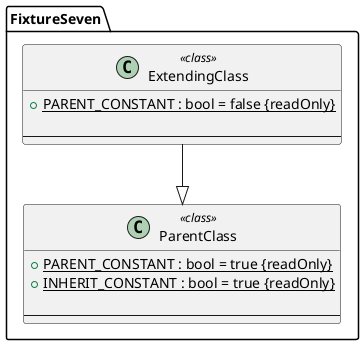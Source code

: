 @startuml
namespace FixtureSeven {
  class ParentClass << class >> {
    +{static} PARENT_CONSTANT : bool = true {readOnly}
    +{static} INHERIT_CONSTANT : bool = true {readOnly}

    --
  }
  class ExtendingClass << class >> {
    +{static} PARENT_CONSTANT : bool = false {readOnly}

    --
  }
}
FixtureSeven.ExtendingClass --|> FixtureSeven.ParentClass
@enduml
